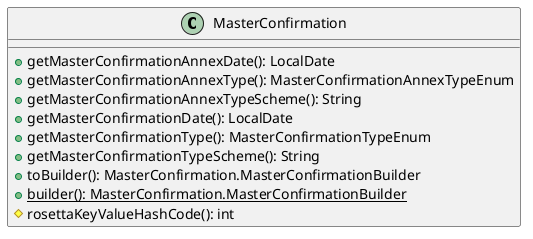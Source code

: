 @startuml

    class MasterConfirmation [[MasterConfirmation.html]] {
        +getMasterConfirmationAnnexDate(): LocalDate
        +getMasterConfirmationAnnexType(): MasterConfirmationAnnexTypeEnum
        +getMasterConfirmationAnnexTypeScheme(): String
        +getMasterConfirmationDate(): LocalDate
        +getMasterConfirmationType(): MasterConfirmationTypeEnum
        +getMasterConfirmationTypeScheme(): String
        +toBuilder(): MasterConfirmation.MasterConfirmationBuilder
        {static} +builder(): MasterConfirmation.MasterConfirmationBuilder
        #rosettaKeyValueHashCode(): int
    }

@enduml
